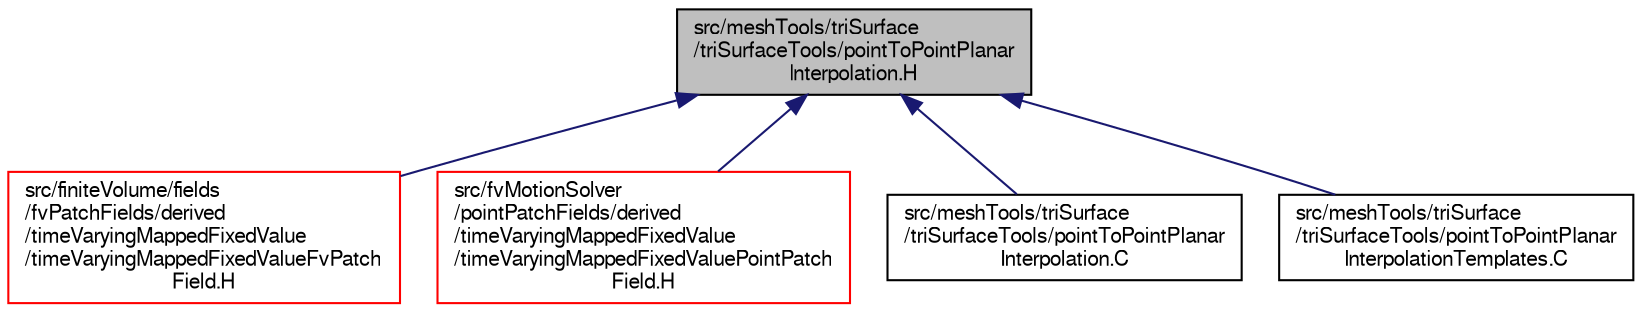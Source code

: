 digraph "src/meshTools/triSurface/triSurfaceTools/pointToPointPlanarInterpolation.H"
{
  bgcolor="transparent";
  edge [fontname="FreeSans",fontsize="10",labelfontname="FreeSans",labelfontsize="10"];
  node [fontname="FreeSans",fontsize="10",shape=record];
  Node224 [label="src/meshTools/triSurface\l/triSurfaceTools/pointToPointPlanar\lInterpolation.H",height=0.2,width=0.4,color="black", fillcolor="grey75", style="filled", fontcolor="black"];
  Node224 -> Node225 [dir="back",color="midnightblue",fontsize="10",style="solid",fontname="FreeSans"];
  Node225 [label="src/finiteVolume/fields\l/fvPatchFields/derived\l/timeVaryingMappedFixedValue\l/timeVaryingMappedFixedValueFvPatch\lField.H",height=0.2,width=0.4,color="red",URL="$a02282.html"];
  Node224 -> Node229 [dir="back",color="midnightblue",fontsize="10",style="solid",fontname="FreeSans"];
  Node229 [label="src/fvMotionSolver\l/pointPatchFields/derived\l/timeVaryingMappedFixedValue\l/timeVaryingMappedFixedValuePointPatch\lField.H",height=0.2,width=0.4,color="red",URL="$a04559.html"];
  Node224 -> Node233 [dir="back",color="midnightblue",fontsize="10",style="solid",fontname="FreeSans"];
  Node233 [label="src/meshTools/triSurface\l/triSurfaceTools/pointToPointPlanar\lInterpolation.C",height=0.2,width=0.4,color="black",URL="$a08252.html"];
  Node224 -> Node234 [dir="back",color="midnightblue",fontsize="10",style="solid",fontname="FreeSans"];
  Node234 [label="src/meshTools/triSurface\l/triSurfaceTools/pointToPointPlanar\lInterpolationTemplates.C",height=0.2,width=0.4,color="black",URL="$a08258.html"];
}
